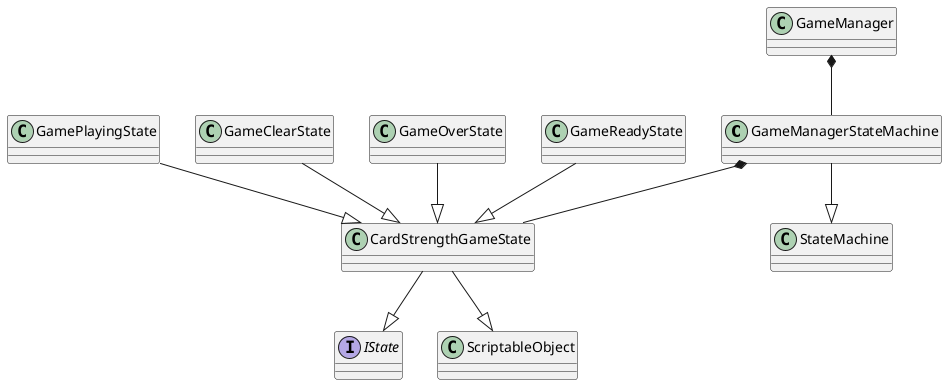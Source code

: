 @startuml
class GameManagerStateMachine
class GameManager
class StateMachine
class CardStrengthGameState
class GamePlayingState
class GameClearState
class GameOverState
class GameReadyState
interface IState
class ScriptableObject

GameManager *-- GameManagerStateMachine

GameManagerStateMachine *-- CardStrengthGameState
GameManagerStateMachine --|> StateMachine

GamePlayingState --|> CardStrengthGameState
GameClearState --|> CardStrengthGameState
GameOverState --|> CardStrengthGameState
GameReadyState --|> CardStrengthGameState

CardStrengthGameState --|> IState
CardStrengthGameState --|> ScriptableObject

@enduml